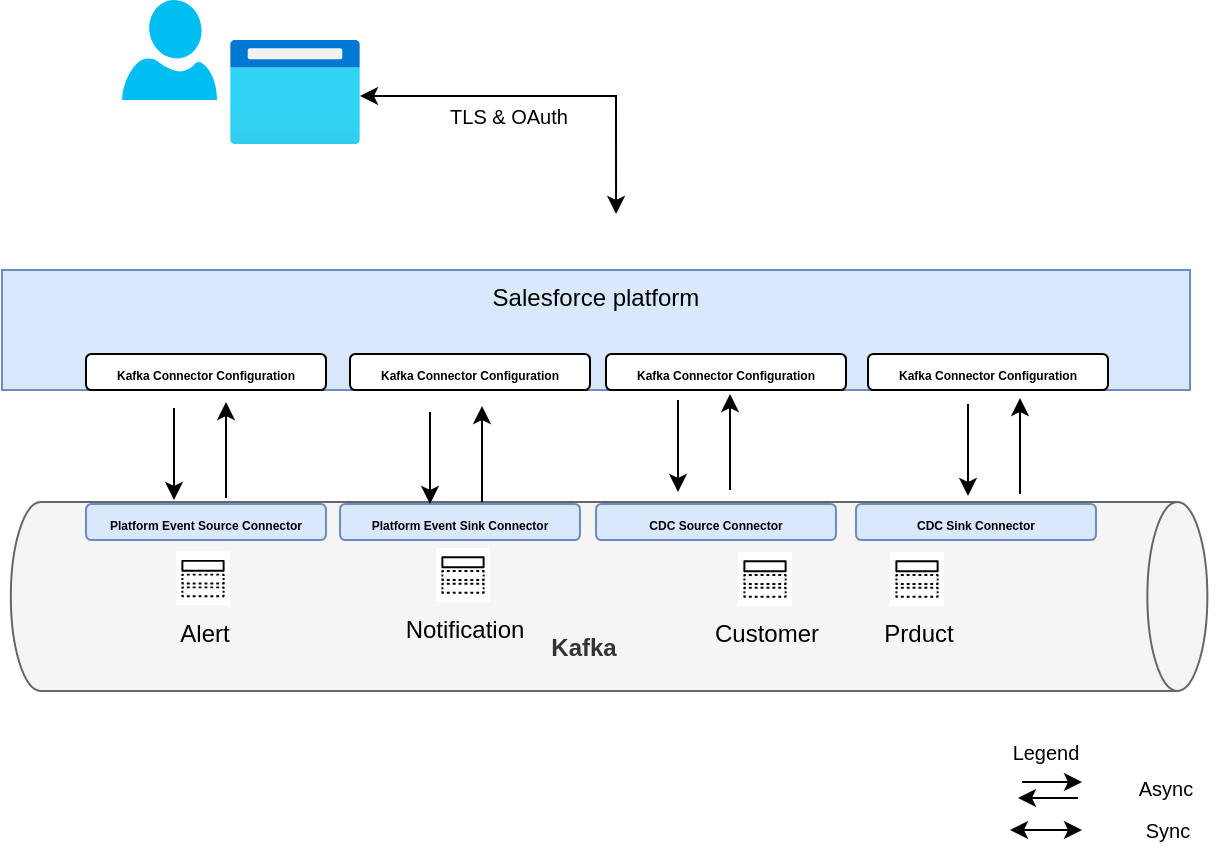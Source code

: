 <mxfile version="20.5.1" type="github"><diagram id="4_XCW6oBCm1cpU5HytLm" name="Page-1"><mxGraphModel dx="782" dy="392" grid="1" gridSize="3" guides="1" tooltips="1" connect="1" arrows="1" fold="1" page="1" pageScale="1" pageWidth="1600" pageHeight="900" math="0" shadow="0"><root><mxCell id="0"/><mxCell id="1" parent="0"/><mxCell id="z-evEIbB-mycxp6DsX3G-33" value="" style="verticalLabelPosition=bottom;html=1;verticalAlign=top;align=center;strokeColor=none;fillColor=#00BEF2;shape=mxgraph.azure.user;" parent="1" vertex="1"><mxGeometry x="462" y="186" width="47.5" height="50" as="geometry"/></mxCell><mxCell id="z-evEIbB-mycxp6DsX3G-34" value="" style="aspect=fixed;html=1;points=[];align=center;image;fontSize=12;image=img/lib/azure2/general/Browser.svg;" parent="1" vertex="1"><mxGeometry x="516" y="206" width="65" height="52" as="geometry"/></mxCell><mxCell id="cr2bw7VEWZrKkW5rvbbm-2" value="" style="endArrow=classic;startArrow=classic;html=1;rounded=0;entryX=0.556;entryY=0.149;entryDx=0;entryDy=0;entryPerimeter=0;exitX=0.96;exitY=0.7;exitDx=0;exitDy=0;exitPerimeter=0;edgeStyle=orthogonalEdgeStyle;" parent="1" edge="1"><mxGeometry width="50" height="50" relative="1" as="geometry"><mxPoint x="581.0" y="234.0" as="sourcePoint"/><mxPoint x="709.032" y="292.986" as="targetPoint"/><Array as="points"><mxPoint x="709" y="234"/></Array></mxGeometry></mxCell><mxCell id="8oqUEQ3o3fASRwjpLCxz-61" value="TLS &amp;amp; OAuth" style="edgeLabel;html=1;align=center;verticalAlign=middle;resizable=0;points=[];fontSize=10;" parent="cr2bw7VEWZrKkW5rvbbm-2" vertex="1" connectable="0"><mxGeometry x="-0.225" y="1" relative="1" as="geometry"><mxPoint x="1" y="11" as="offset"/></mxGeometry></mxCell><mxCell id="z-evEIbB-mycxp6DsX3G-1" value="&lt;div&gt;&lt;blockquote&gt;Kafka&lt;/blockquote&gt;&lt;/div&gt;" style="shape=cylinder3;whiteSpace=wrap;html=1;boundedLbl=1;backgroundOutline=1;size=15;rotation=90;fillColor=#f5f5f5;fontColor=#333333;strokeColor=#666666;align=center;verticalAlign=bottom;horizontal=0;fontStyle=1" parent="1" vertex="1"><mxGeometry x="658.33" y="185.14" width="94.43" height="598.27" as="geometry"/></mxCell><mxCell id="z-evEIbB-mycxp6DsX3G-31" value="Notification" style="sketch=0;outlineConnect=0;dashed=0;verticalLabelPosition=bottom;verticalAlign=top;align=center;html=1;fontSize=12;fontStyle=0;aspect=fixed;shape=mxgraph.aws4.resourceIcon;resIcon=mxgraph.aws4.topic;" parent="1" vertex="1"><mxGeometry x="619" y="460" width="27" height="27" as="geometry"/></mxCell><mxCell id="8oqUEQ3o3fASRwjpLCxz-5" value="Customer" style="sketch=0;outlineConnect=0;dashed=0;verticalLabelPosition=bottom;verticalAlign=top;align=center;html=1;fontSize=12;fontStyle=0;aspect=fixed;shape=mxgraph.aws4.resourceIcon;resIcon=mxgraph.aws4.topic;" parent="1" vertex="1"><mxGeometry x="770" y="462" width="27" height="27" as="geometry"/></mxCell><mxCell id="8oqUEQ3o3fASRwjpLCxz-6" value="Prduct" style="sketch=0;outlineConnect=0;dashed=0;verticalLabelPosition=bottom;verticalAlign=top;align=center;html=1;fontSize=12;fontStyle=0;aspect=fixed;shape=mxgraph.aws4.resourceIcon;resIcon=mxgraph.aws4.topic;" parent="1" vertex="1"><mxGeometry x="846" y="462" width="27" height="27" as="geometry"/></mxCell><mxCell id="8oqUEQ3o3fASRwjpLCxz-62" value="Alert" style="sketch=0;outlineConnect=0;dashed=0;verticalLabelPosition=bottom;verticalAlign=top;align=center;html=1;fontSize=12;fontStyle=0;aspect=fixed;shape=mxgraph.aws4.resourceIcon;resIcon=mxgraph.aws4.topic;" parent="1" vertex="1"><mxGeometry x="489" y="461.77" width="27" height="27" as="geometry"/></mxCell><mxCell id="8oqUEQ3o3fASRwjpLCxz-79" value="" style="endArrow=classic;html=1;rounded=0;fontSize=10;entryX=0.5;entryY=0;entryDx=0;entryDy=0;" parent="1" edge="1"><mxGeometry width="50" height="50" relative="1" as="geometry"><mxPoint x="740" y="386" as="sourcePoint"/><mxPoint x="740" y="432" as="targetPoint"/></mxGeometry></mxCell><mxCell id="8oqUEQ3o3fASRwjpLCxz-80" value="" style="endArrow=classic;html=1;rounded=0;fontSize=10;entryX=0.75;entryY=1;entryDx=0;entryDy=0;" parent="1" edge="1"><mxGeometry width="50" height="50" relative="1" as="geometry"><mxPoint x="766" y="431" as="sourcePoint"/><mxPoint x="766" y="383" as="targetPoint"/></mxGeometry></mxCell><mxCell id="8oqUEQ3o3fASRwjpLCxz-82" value="" style="endArrow=classic;html=1;rounded=0;fontSize=10;" parent="1" edge="1"><mxGeometry width="50" height="50" relative="1" as="geometry"><mxPoint x="912" y="577" as="sourcePoint"/><mxPoint x="942" y="577" as="targetPoint"/></mxGeometry></mxCell><mxCell id="8oqUEQ3o3fASRwjpLCxz-83" value="" style="endArrow=classic;html=1;rounded=0;fontSize=10;" parent="1" edge="1"><mxGeometry width="50" height="50" relative="1" as="geometry"><mxPoint x="940" y="585" as="sourcePoint"/><mxPoint x="910" y="585" as="targetPoint"/></mxGeometry></mxCell><mxCell id="8oqUEQ3o3fASRwjpLCxz-84" value="" style="endArrow=classic;startArrow=classic;html=1;rounded=0;fontSize=10;" parent="1" edge="1"><mxGeometry width="50" height="50" relative="1" as="geometry"><mxPoint x="906" y="601" as="sourcePoint"/><mxPoint x="942" y="601" as="targetPoint"/></mxGeometry></mxCell><mxCell id="8oqUEQ3o3fASRwjpLCxz-85" value="Async" style="text;html=1;strokeColor=none;fillColor=none;align=center;verticalAlign=middle;whiteSpace=wrap;rounded=0;fontSize=10;" parent="1" vertex="1"><mxGeometry x="954" y="571" width="60" height="18" as="geometry"/></mxCell><mxCell id="8oqUEQ3o3fASRwjpLCxz-86" value="Sync" style="text;html=1;strokeColor=none;fillColor=none;align=center;verticalAlign=middle;whiteSpace=wrap;rounded=0;fontSize=10;" parent="1" vertex="1"><mxGeometry x="955" y="592" width="60" height="18" as="geometry"/></mxCell><mxCell id="8oqUEQ3o3fASRwjpLCxz-87" value="Legend" style="text;html=1;strokeColor=none;fillColor=none;align=center;verticalAlign=middle;whiteSpace=wrap;rounded=0;fontSize=10;" parent="1" vertex="1"><mxGeometry x="894" y="553" width="60" height="18" as="geometry"/></mxCell><mxCell id="W5X7Oo440Hwi2OhU04SU-1" value="Salesforce platform" style="rounded=0;whiteSpace=wrap;html=1;fillColor=#dae8fc;strokeColor=#6c8ebf;verticalAlign=top;" parent="1" vertex="1"><mxGeometry x="402" y="321" width="594" height="60" as="geometry"/></mxCell><mxCell id="W5X7Oo440Hwi2OhU04SU-5" value="&lt;div style=&quot;font-size: 11px;&quot;&gt;&lt;font style=&quot;font-size: 6px;&quot;&gt;&lt;b&gt;Platform Event Source Connector&lt;/b&gt;&lt;br&gt;&lt;/font&gt;&lt;/div&gt;" style="rounded=1;whiteSpace=wrap;html=1;fillColor=#dae8fc;strokeColor=#6c8ebf;" parent="1" vertex="1"><mxGeometry x="444" y="438" width="120" height="18" as="geometry"/></mxCell><mxCell id="W5X7Oo440Hwi2OhU04SU-6" value="&lt;div style=&quot;font-size: 11px;&quot;&gt;&lt;font style=&quot;font-size: 6px;&quot;&gt;&lt;b&gt;Platform Event Sink Connector&lt;/b&gt;&lt;br&gt;&lt;/font&gt;&lt;/div&gt;" style="rounded=1;whiteSpace=wrap;html=1;fillColor=#dae8fc;strokeColor=#6c8ebf;" parent="1" vertex="1"><mxGeometry x="571" y="438" width="120" height="18" as="geometry"/></mxCell><mxCell id="W5X7Oo440Hwi2OhU04SU-7" value="&lt;div style=&quot;font-size: 11px;&quot;&gt;&lt;font style=&quot;font-size: 6px;&quot;&gt;&lt;b&gt;CDC Source Connector&lt;/b&gt;&lt;br&gt;&lt;/font&gt;&lt;/div&gt;" style="rounded=1;whiteSpace=wrap;html=1;fillColor=#dae8fc;strokeColor=#6c8ebf;" parent="1" vertex="1"><mxGeometry x="699" y="438" width="120" height="18" as="geometry"/></mxCell><mxCell id="W5X7Oo440Hwi2OhU04SU-8" value="&lt;div style=&quot;font-size: 11px;&quot;&gt;&lt;font style=&quot;font-size: 6px;&quot;&gt;&lt;b&gt;CDC Sink Connector&lt;/b&gt;&lt;br&gt;&lt;/font&gt;&lt;/div&gt;" style="rounded=1;whiteSpace=wrap;html=1;fillColor=#dae8fc;strokeColor=#6c8ebf;" parent="1" vertex="1"><mxGeometry x="829" y="438" width="120" height="18" as="geometry"/></mxCell><mxCell id="W5X7Oo440Hwi2OhU04SU-13" value="&lt;div style=&quot;font-size: 11px;&quot;&gt;&lt;font style=&quot;font-size: 6px;&quot;&gt;&lt;b&gt;Kafka Connector Configuration &lt;br&gt;&lt;/b&gt;&lt;/font&gt;&lt;/div&gt;" style="rounded=1;whiteSpace=wrap;html=1;" parent="1" vertex="1"><mxGeometry x="444" y="363" width="120" height="18" as="geometry"/></mxCell><mxCell id="W5X7Oo440Hwi2OhU04SU-17" value="&lt;font style=&quot;font-size: 6px;&quot;&gt;&lt;b&gt;Kafka Connector Configuration&lt;/b&gt;&lt;/font&gt;" style="rounded=1;whiteSpace=wrap;html=1;" parent="1" vertex="1"><mxGeometry x="576" y="363" width="120" height="18" as="geometry"/></mxCell><mxCell id="W5X7Oo440Hwi2OhU04SU-18" value="&lt;font style=&quot;font-size: 6px;&quot;&gt;&lt;b&gt;Kafka Connector Configuration&lt;/b&gt;&lt;/font&gt;" style="rounded=1;whiteSpace=wrap;html=1;" parent="1" vertex="1"><mxGeometry x="704" y="363" width="120" height="18" as="geometry"/></mxCell><mxCell id="W5X7Oo440Hwi2OhU04SU-19" value="&lt;font style=&quot;font-size: 6px;&quot;&gt;&lt;b&gt;Kafka Connector Configuration&lt;/b&gt;&lt;/font&gt;" style="rounded=1;whiteSpace=wrap;html=1;" parent="1" vertex="1"><mxGeometry x="835" y="363" width="120" height="18" as="geometry"/></mxCell><mxCell id="W5X7Oo440Hwi2OhU04SU-20" value="" style="endArrow=classic;html=1;rounded=0;fontSize=10;entryX=0.5;entryY=0;entryDx=0;entryDy=0;" parent="1" edge="1"><mxGeometry width="50" height="50" relative="1" as="geometry"><mxPoint x="885" y="388" as="sourcePoint"/><mxPoint x="885" y="434" as="targetPoint"/></mxGeometry></mxCell><mxCell id="W5X7Oo440Hwi2OhU04SU-21" value="" style="endArrow=classic;html=1;rounded=0;fontSize=10;entryX=0.75;entryY=1;entryDx=0;entryDy=0;" parent="1" edge="1"><mxGeometry width="50" height="50" relative="1" as="geometry"><mxPoint x="911" y="433" as="sourcePoint"/><mxPoint x="911" y="385" as="targetPoint"/></mxGeometry></mxCell><mxCell id="W5X7Oo440Hwi2OhU04SU-22" value="" style="endArrow=classic;html=1;rounded=0;fontSize=10;entryX=0.5;entryY=0;entryDx=0;entryDy=0;" parent="1" edge="1"><mxGeometry width="50" height="50" relative="1" as="geometry"><mxPoint x="616" y="392" as="sourcePoint"/><mxPoint x="616" y="438" as="targetPoint"/></mxGeometry></mxCell><mxCell id="W5X7Oo440Hwi2OhU04SU-23" value="" style="endArrow=classic;html=1;rounded=0;fontSize=10;entryX=0.75;entryY=1;entryDx=0;entryDy=0;" parent="1" edge="1"><mxGeometry width="50" height="50" relative="1" as="geometry"><mxPoint x="642" y="437" as="sourcePoint"/><mxPoint x="642" y="389" as="targetPoint"/></mxGeometry></mxCell><mxCell id="W5X7Oo440Hwi2OhU04SU-24" value="" style="endArrow=classic;html=1;rounded=0;fontSize=10;entryX=0.5;entryY=0;entryDx=0;entryDy=0;" parent="1" edge="1"><mxGeometry width="50" height="50" relative="1" as="geometry"><mxPoint x="488" y="390" as="sourcePoint"/><mxPoint x="488" y="436" as="targetPoint"/></mxGeometry></mxCell><mxCell id="W5X7Oo440Hwi2OhU04SU-25" value="" style="endArrow=classic;html=1;rounded=0;fontSize=10;entryX=0.75;entryY=1;entryDx=0;entryDy=0;" parent="1" edge="1"><mxGeometry width="50" height="50" relative="1" as="geometry"><mxPoint x="514" y="435" as="sourcePoint"/><mxPoint x="514" y="387" as="targetPoint"/></mxGeometry></mxCell></root></mxGraphModel></diagram></mxfile>